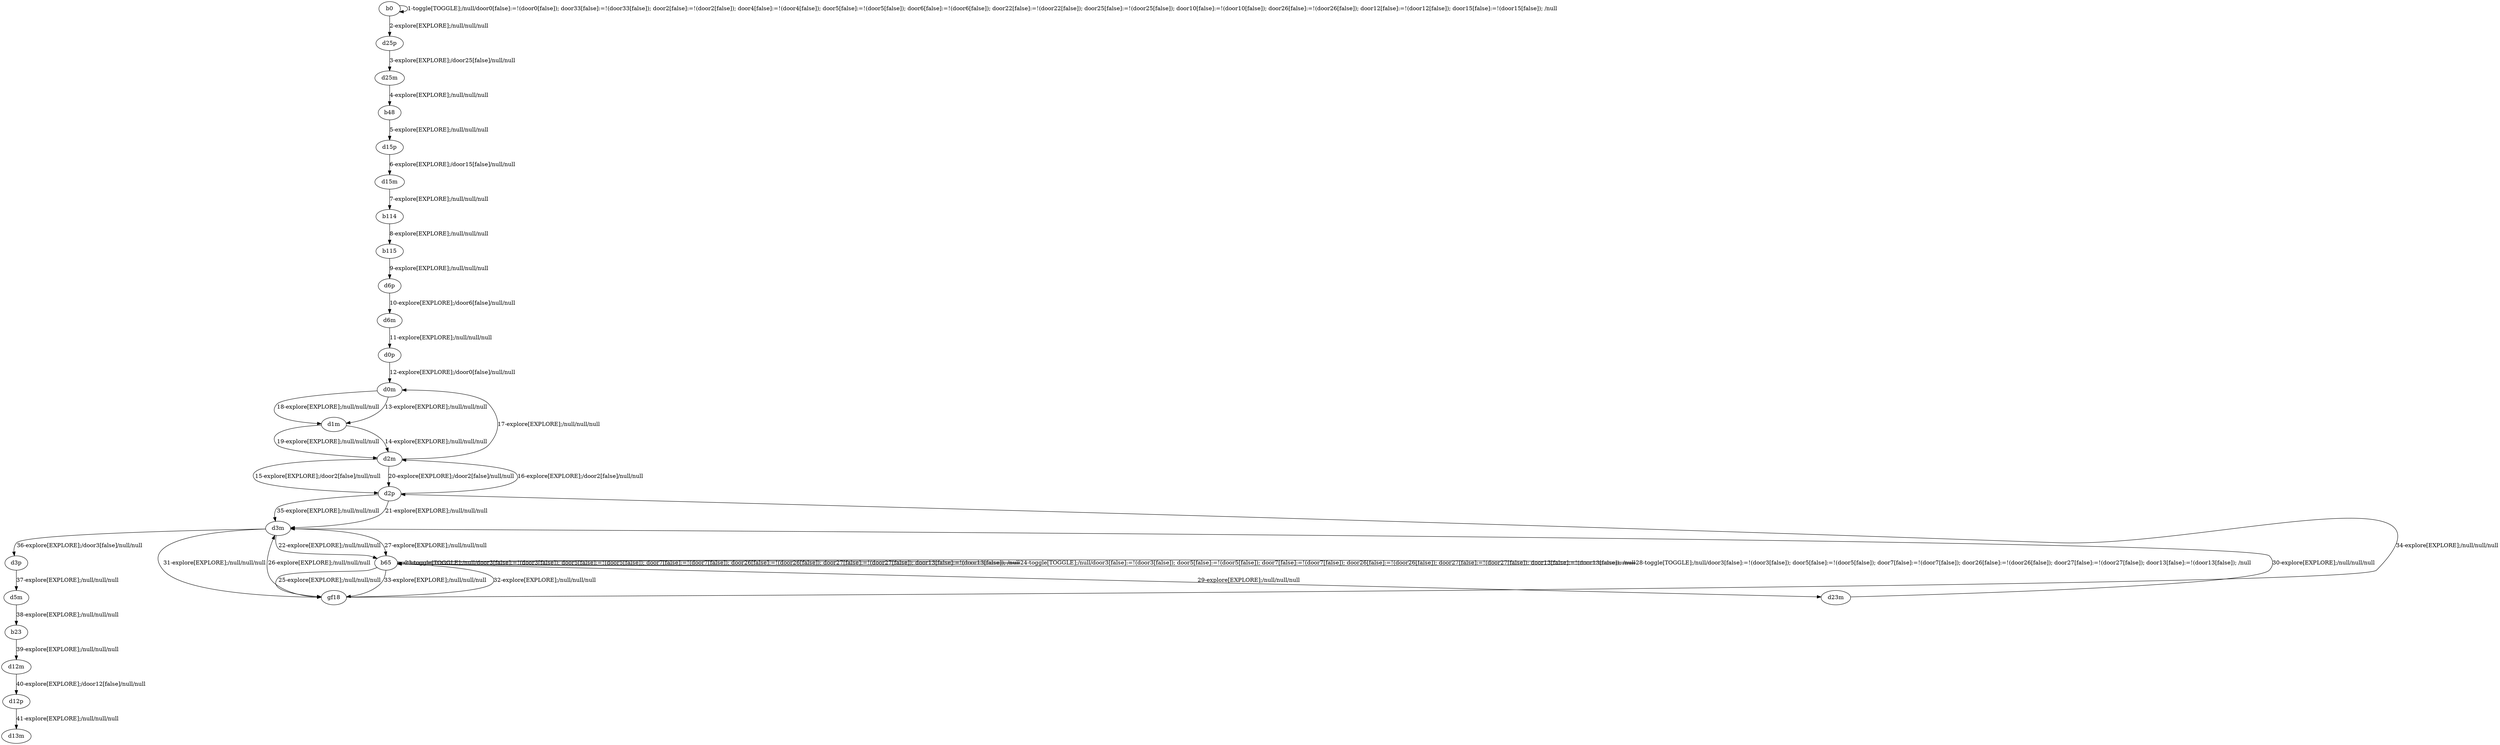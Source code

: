 # Total number of goals covered by this test: 1
# d12p --> d13m

digraph g {
"b0" -> "b0" [label = "1-toggle[TOGGLE];/null/door0[false]:=!(door0[false]); door33[false]:=!(door33[false]); door2[false]:=!(door2[false]); door4[false]:=!(door4[false]); door5[false]:=!(door5[false]); door6[false]:=!(door6[false]); door22[false]:=!(door22[false]); door25[false]:=!(door25[false]); door10[false]:=!(door10[false]); door26[false]:=!(door26[false]); door12[false]:=!(door12[false]); door15[false]:=!(door15[false]); /null"];
"b0" -> "d25p" [label = "2-explore[EXPLORE];/null/null/null"];
"d25p" -> "d25m" [label = "3-explore[EXPLORE];/door25[false]/null/null"];
"d25m" -> "b48" [label = "4-explore[EXPLORE];/null/null/null"];
"b48" -> "d15p" [label = "5-explore[EXPLORE];/null/null/null"];
"d15p" -> "d15m" [label = "6-explore[EXPLORE];/door15[false]/null/null"];
"d15m" -> "b114" [label = "7-explore[EXPLORE];/null/null/null"];
"b114" -> "b115" [label = "8-explore[EXPLORE];/null/null/null"];
"b115" -> "d6p" [label = "9-explore[EXPLORE];/null/null/null"];
"d6p" -> "d6m" [label = "10-explore[EXPLORE];/door6[false]/null/null"];
"d6m" -> "d0p" [label = "11-explore[EXPLORE];/null/null/null"];
"d0p" -> "d0m" [label = "12-explore[EXPLORE];/door0[false]/null/null"];
"d0m" -> "d1m" [label = "13-explore[EXPLORE];/null/null/null"];
"d1m" -> "d2m" [label = "14-explore[EXPLORE];/null/null/null"];
"d2m" -> "d2p" [label = "15-explore[EXPLORE];/door2[false]/null/null"];
"d2p" -> "d2m" [label = "16-explore[EXPLORE];/door2[false]/null/null"];
"d2m" -> "d0m" [label = "17-explore[EXPLORE];/null/null/null"];
"d0m" -> "d1m" [label = "18-explore[EXPLORE];/null/null/null"];
"d1m" -> "d2m" [label = "19-explore[EXPLORE];/null/null/null"];
"d2m" -> "d2p" [label = "20-explore[EXPLORE];/door2[false]/null/null"];
"d2p" -> "d3m" [label = "21-explore[EXPLORE];/null/null/null"];
"d3m" -> "b65" [label = "22-explore[EXPLORE];/null/null/null"];
"b65" -> "b65" [label = "23-toggle[TOGGLE];/null/door3[false]:=!(door3[false]); door5[false]:=!(door5[false]); door7[false]:=!(door7[false]); door26[false]:=!(door26[false]); door27[false]:=!(door27[false]); door13[false]:=!(door13[false]); /null"];
"b65" -> "b65" [label = "24-toggle[TOGGLE];/null/door3[false]:=!(door3[false]); door5[false]:=!(door5[false]); door7[false]:=!(door7[false]); door26[false]:=!(door26[false]); door27[false]:=!(door27[false]); door13[false]:=!(door13[false]); /null"];
"b65" -> "gf18" [label = "25-explore[EXPLORE];/null/null/null"];
"gf18" -> "d3m" [label = "26-explore[EXPLORE];/null/null/null"];
"d3m" -> "b65" [label = "27-explore[EXPLORE];/null/null/null"];
"b65" -> "b65" [label = "28-toggle[TOGGLE];/null/door3[false]:=!(door3[false]); door5[false]:=!(door5[false]); door7[false]:=!(door7[false]); door26[false]:=!(door26[false]); door27[false]:=!(door27[false]); door13[false]:=!(door13[false]); /null"];
"b65" -> "d23m" [label = "29-explore[EXPLORE];/null/null/null"];
"d23m" -> "d3m" [label = "30-explore[EXPLORE];/null/null/null"];
"d3m" -> "gf18" [label = "31-explore[EXPLORE];/null/null/null"];
"gf18" -> "b65" [label = "32-explore[EXPLORE];/null/null/null"];
"b65" -> "gf18" [label = "33-explore[EXPLORE];/null/null/null"];
"gf18" -> "d2p" [label = "34-explore[EXPLORE];/null/null/null"];
"d2p" -> "d3m" [label = "35-explore[EXPLORE];/null/null/null"];
"d3m" -> "d3p" [label = "36-explore[EXPLORE];/door3[false]/null/null"];
"d3p" -> "d5m" [label = "37-explore[EXPLORE];/null/null/null"];
"d5m" -> "b23" [label = "38-explore[EXPLORE];/null/null/null"];
"b23" -> "d12m" [label = "39-explore[EXPLORE];/null/null/null"];
"d12m" -> "d12p" [label = "40-explore[EXPLORE];/door12[false]/null/null"];
"d12p" -> "d13m" [label = "41-explore[EXPLORE];/null/null/null"];
}